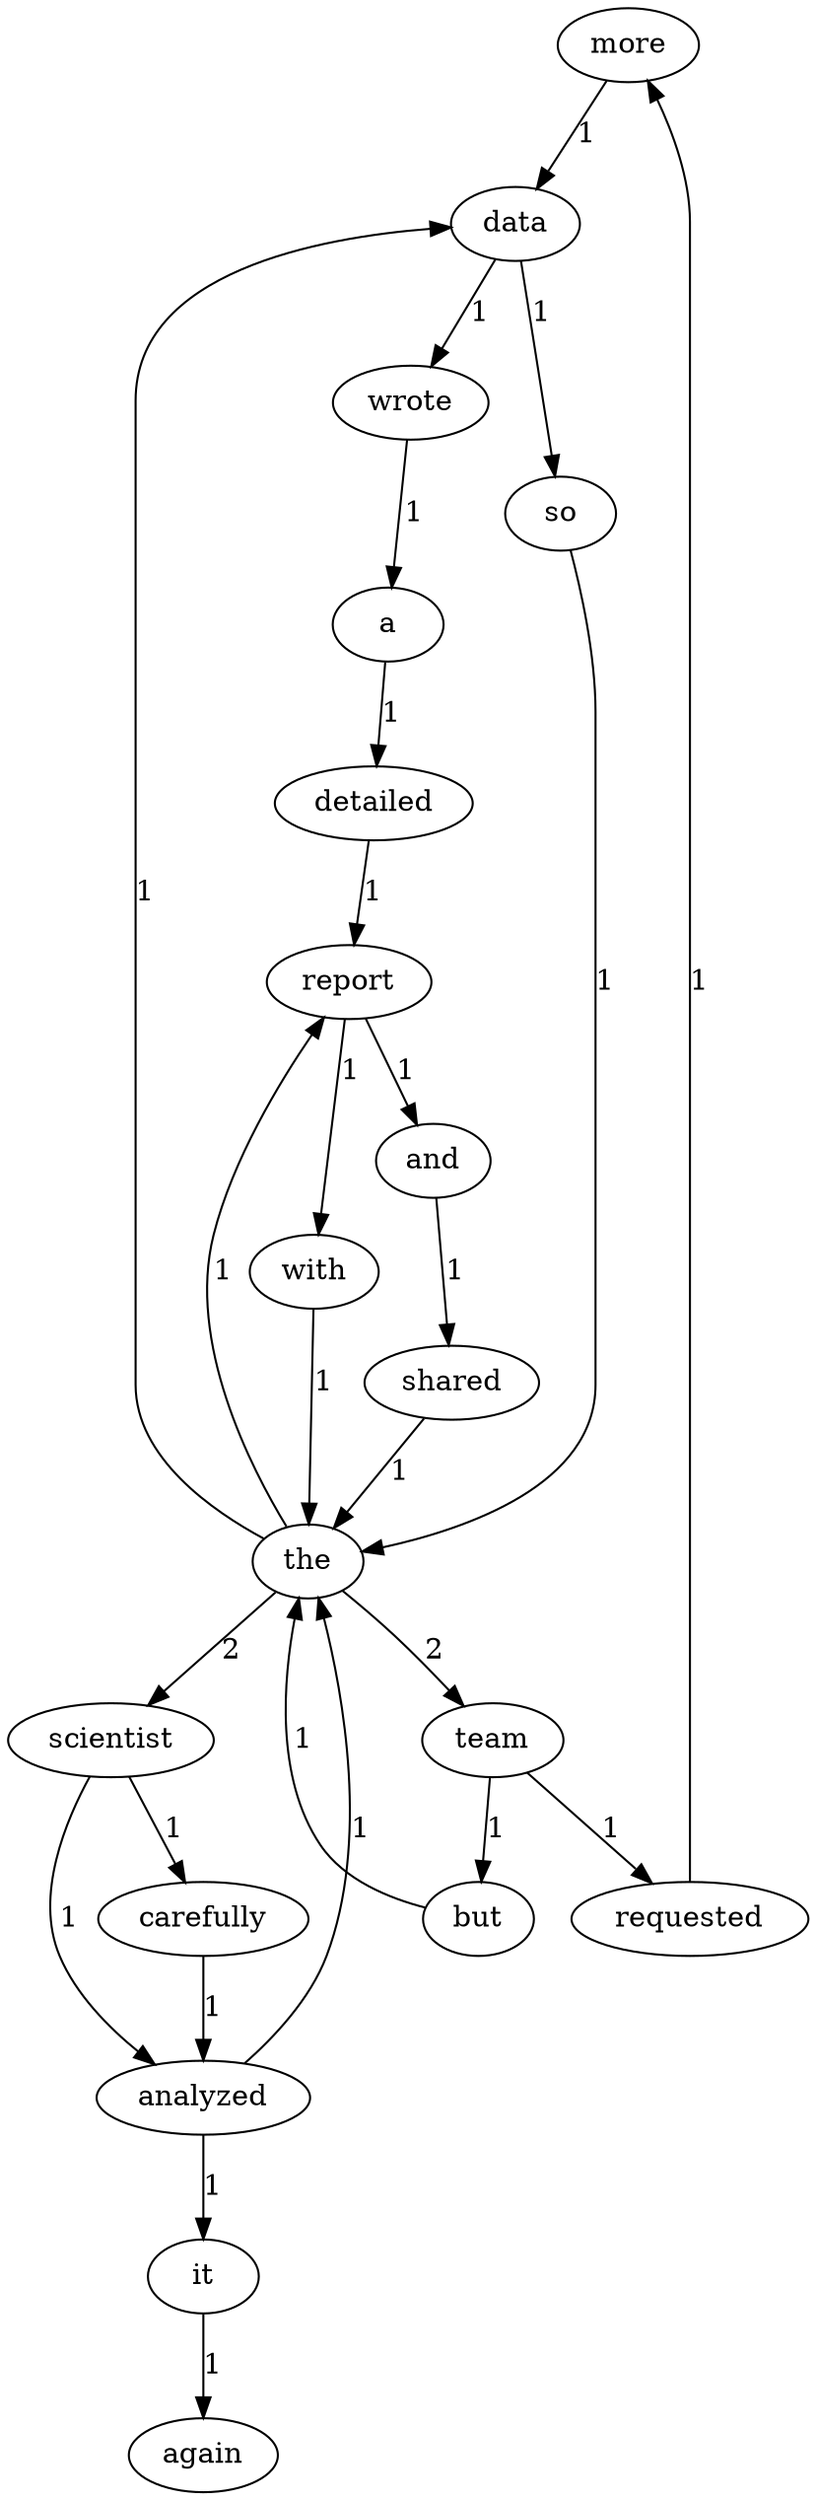 digraph G {
  "more" -> "data" [label="1"];
  "with" -> "the" [label="1"];
  "team" -> "requested" [label="1"];
  "team" -> "but" [label="1"];
  "shared" -> "the" [label="1"];
  "but" -> "the" [label="1"];
  "a" -> "detailed" [label="1"];
  "requested" -> "more" [label="1"];
  "and" -> "shared" [label="1"];
  "detailed" -> "report" [label="1"];
  "carefully" -> "analyzed" [label="1"];
  "wrote" -> "a" [label="1"];
  "data" -> "so" [label="1"];
  "data" -> "wrote" [label="1"];
  "so" -> "the" [label="1"];
  "report" -> "with" [label="1"];
  "report" -> "and" [label="1"];
  "it" -> "again" [label="1"];
  "the" -> "team" [label="2"];
  "the" -> "data" [label="1"];
  "the" -> "report" [label="1"];
  "the" -> "scientist" [label="2"];
  "analyzed" -> "it" [label="1"];
  "analyzed" -> "the" [label="1"];
  "scientist" -> "analyzed" [label="1"];
  "scientist" -> "carefully" [label="1"];
}
